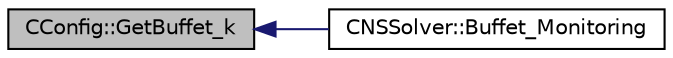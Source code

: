 digraph "CConfig::GetBuffet_k"
{
  edge [fontname="Helvetica",fontsize="10",labelfontname="Helvetica",labelfontsize="10"];
  node [fontname="Helvetica",fontsize="10",shape=record];
  rankdir="LR";
  Node1243 [label="CConfig::GetBuffet_k",height=0.2,width=0.4,color="black", fillcolor="grey75", style="filled", fontcolor="black"];
  Node1243 -> Node1244 [dir="back",color="midnightblue",fontsize="10",style="solid",fontname="Helvetica"];
  Node1244 [label="CNSSolver::Buffet_Monitoring",height=0.2,width=0.4,color="black", fillcolor="white", style="filled",URL="$class_c_n_s_solver.html#a789efbffb69b39e59b122a0c068cb11a",tooltip="Compute the buffet sensor. "];
}
